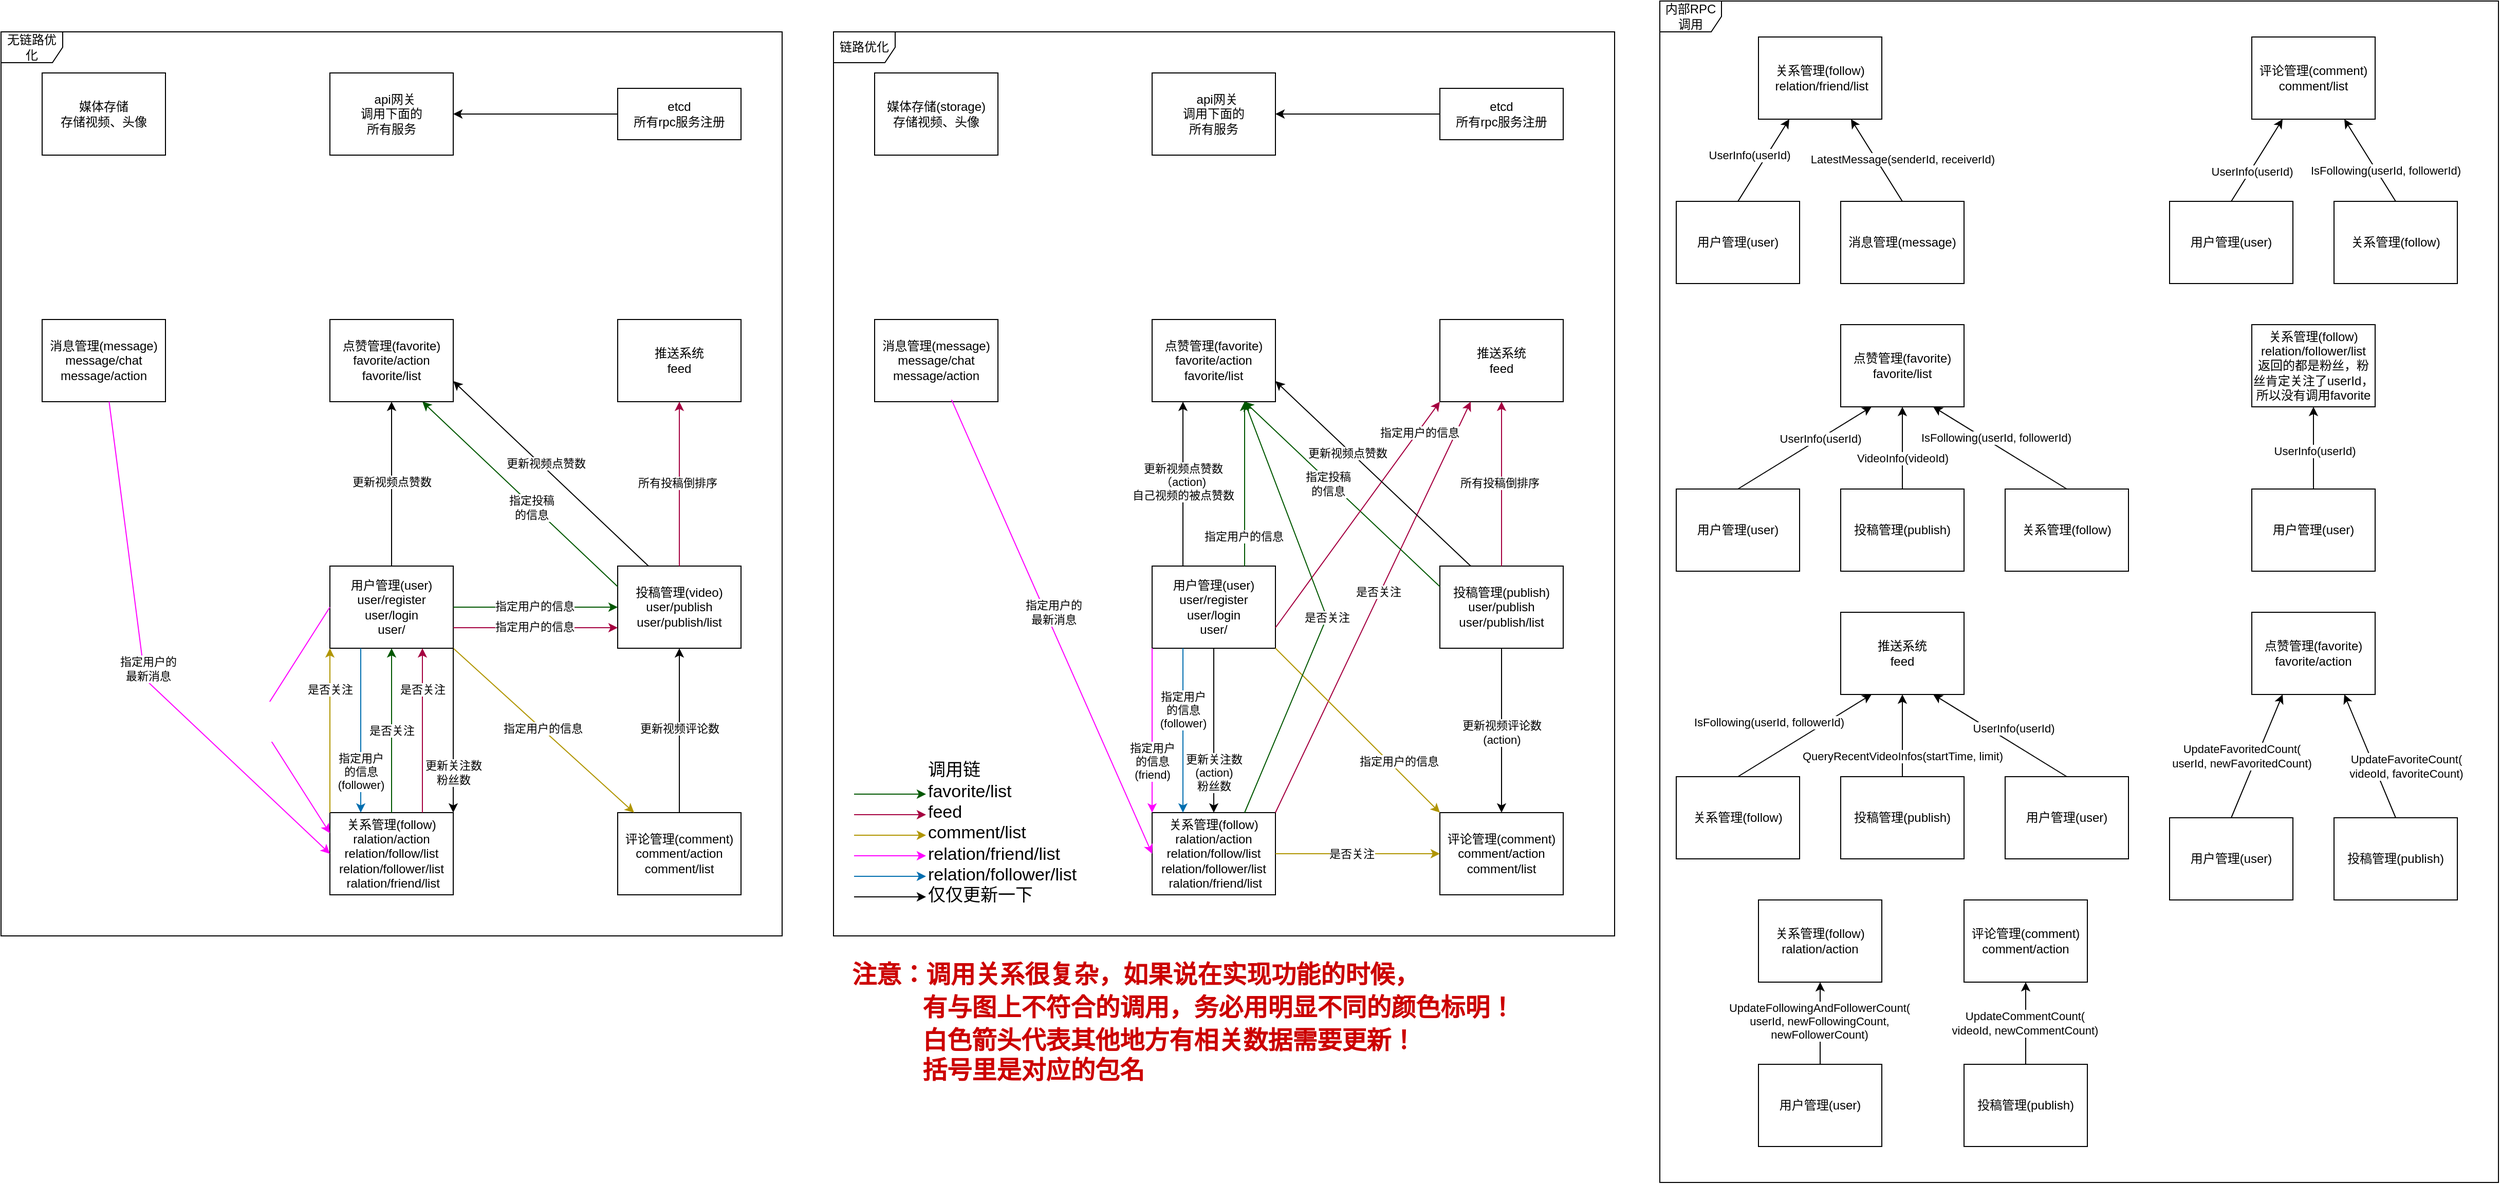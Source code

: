 <mxfile version="21.6.5" type="device">
  <diagram name="第 1 页" id="cySD776rTT2bp2WEHQN7">
    <mxGraphModel dx="1197" dy="714" grid="1" gridSize="10" guides="1" tooltips="1" connect="1" arrows="1" fold="1" page="1" pageScale="1" pageWidth="827" pageHeight="1169" math="0" shadow="0">
      <root>
        <mxCell id="0" />
        <mxCell id="1" parent="0" />
        <mxCell id="6lZyglh5581o8jpJFa6S-62" value="内部RPC调用" style="shape=umlFrame;whiteSpace=wrap;html=1;pointerEvents=0;" parent="1" vertex="1">
          <mxGeometry x="1654" y="10" width="816" height="1150" as="geometry" />
        </mxCell>
        <mxCell id="TMQI8D3UQP6ABRCdTV93-87" value="链路优化" style="shape=umlFrame;whiteSpace=wrap;html=1;pointerEvents=0;" parent="1" vertex="1">
          <mxGeometry x="850" y="40" width="760" height="880" as="geometry" />
        </mxCell>
        <mxCell id="TMQI8D3UQP6ABRCdTV93-63" value="无链路优化" style="shape=umlFrame;whiteSpace=wrap;html=1;pointerEvents=0;" parent="1" vertex="1">
          <mxGeometry x="40" y="40" width="760" height="880" as="geometry" />
        </mxCell>
        <mxCell id="DW2SPl6QKP-PRLVw_v9M-6" value="etcd&lt;br&gt;所有rpc服务注册" style="html=1;whiteSpace=wrap;" parent="1" vertex="1">
          <mxGeometry x="640" y="95" width="120" height="50" as="geometry" />
        </mxCell>
        <mxCell id="DW2SPl6QKP-PRLVw_v9M-37" value="" style="endArrow=classic;html=1;rounded=0;" parent="1" source="DW2SPl6QKP-PRLVw_v9M-6" target="TMQI8D3UQP6ABRCdTV93-13" edge="1">
          <mxGeometry width="50" height="50" relative="1" as="geometry">
            <mxPoint x="521" y="530" as="sourcePoint" />
            <mxPoint x="461" y="269.474" as="targetPoint" />
          </mxGeometry>
        </mxCell>
        <mxCell id="TMQI8D3UQP6ABRCdTV93-1" value="消息管理(message)&lt;br&gt;message/chat&lt;br&gt;message/action" style="html=1;whiteSpace=wrap;" parent="1" vertex="1">
          <mxGeometry x="80" y="320" width="120" height="80" as="geometry" />
        </mxCell>
        <mxCell id="TMQI8D3UQP6ABRCdTV93-3" value="评论管理(comment)&lt;br&gt;comment/action&lt;br&gt;comment/list" style="html=1;whiteSpace=wrap;" parent="1" vertex="1">
          <mxGeometry x="640" y="800" width="120" height="80" as="geometry" />
        </mxCell>
        <mxCell id="TMQI8D3UQP6ABRCdTV93-4" value="关系管理(follow)&lt;br&gt;ralation/action&lt;br&gt;relation/follow/list&lt;br&gt;relation/follower/list&lt;br&gt;&amp;nbsp;ralation/friend/list" style="html=1;whiteSpace=wrap;" parent="1" vertex="1">
          <mxGeometry x="360" y="800" width="120" height="80" as="geometry" />
        </mxCell>
        <mxCell id="TMQI8D3UQP6ABRCdTV93-8" value="点赞管理(favorite)&lt;br&gt;favorite/action&lt;br&gt;favorite/list" style="html=1;whiteSpace=wrap;" parent="1" vertex="1">
          <mxGeometry x="360" y="320" width="120" height="80" as="geometry" />
        </mxCell>
        <mxCell id="TMQI8D3UQP6ABRCdTV93-10" value="用户管理(user)&lt;br&gt;user/register&lt;br&gt;user/login&lt;br&gt;user/" style="html=1;whiteSpace=wrap;" parent="1" vertex="1">
          <mxGeometry x="360" y="560" width="120" height="80" as="geometry" />
        </mxCell>
        <mxCell id="TMQI8D3UQP6ABRCdTV93-11" value="投稿管理(video)&lt;br&gt;user/publish&lt;br&gt;user/publish/list" style="html=1;whiteSpace=wrap;" parent="1" vertex="1">
          <mxGeometry x="640" y="560" width="120" height="80" as="geometry" />
        </mxCell>
        <mxCell id="TMQI8D3UQP6ABRCdTV93-12" value="推送系统&lt;br&gt;feed" style="html=1;whiteSpace=wrap;" parent="1" vertex="1">
          <mxGeometry x="640" y="320" width="120" height="80" as="geometry" />
        </mxCell>
        <mxCell id="TMQI8D3UQP6ABRCdTV93-13" value="&amp;nbsp; api网关&lt;br&gt;调用下面的&lt;br&gt;所有服务" style="html=1;whiteSpace=wrap;" parent="1" vertex="1">
          <mxGeometry x="360" y="80" width="120" height="80" as="geometry" />
        </mxCell>
        <mxCell id="TMQI8D3UQP6ABRCdTV93-14" value="媒体存储&lt;br&gt;存储视频、头像" style="html=1;whiteSpace=wrap;" parent="1" vertex="1">
          <mxGeometry x="80" y="80" width="120" height="80" as="geometry" />
        </mxCell>
        <mxCell id="TMQI8D3UQP6ABRCdTV93-22" value="" style="endArrow=classic;html=1;rounded=0;entryX=0.25;entryY=0;entryDx=0;entryDy=0;exitX=0.25;exitY=1;exitDx=0;exitDy=0;fillColor=#1ba1e2;strokeColor=#006EAF;" parent="1" source="TMQI8D3UQP6ABRCdTV93-10" target="TMQI8D3UQP6ABRCdTV93-4" edge="1">
          <mxGeometry width="50" height="50" relative="1" as="geometry">
            <mxPoint x="280" y="750" as="sourcePoint" />
            <mxPoint x="170" y="750" as="targetPoint" />
          </mxGeometry>
        </mxCell>
        <mxCell id="TMQI8D3UQP6ABRCdTV93-40" value="指定用户&lt;br&gt;的信息&lt;br&gt;(follower)" style="edgeLabel;html=1;align=center;verticalAlign=middle;resizable=0;points=[];" parent="TMQI8D3UQP6ABRCdTV93-22" vertex="1" connectable="0">
          <mxGeometry x="-0.212" y="2" relative="1" as="geometry">
            <mxPoint x="-2" y="57" as="offset" />
          </mxGeometry>
        </mxCell>
        <mxCell id="TMQI8D3UQP6ABRCdTV93-24" value="" style="endArrow=classic;html=1;rounded=0;entryX=0.75;entryY=1;entryDx=0;entryDy=0;exitX=0.75;exitY=0;exitDx=0;exitDy=0;fillColor=#d80073;strokeColor=#A50040;" parent="1" source="TMQI8D3UQP6ABRCdTV93-4" target="TMQI8D3UQP6ABRCdTV93-10" edge="1">
          <mxGeometry width="50" height="50" relative="1" as="geometry">
            <mxPoint x="570" y="470" as="sourcePoint" />
            <mxPoint x="460" y="470" as="targetPoint" />
          </mxGeometry>
        </mxCell>
        <mxCell id="TMQI8D3UQP6ABRCdTV93-35" value="是否关注" style="edgeLabel;html=1;align=center;verticalAlign=middle;resizable=0;points=[];" parent="TMQI8D3UQP6ABRCdTV93-24" vertex="1" connectable="0">
          <mxGeometry x="-0.051" y="-2" relative="1" as="geometry">
            <mxPoint x="-2" y="-44" as="offset" />
          </mxGeometry>
        </mxCell>
        <mxCell id="TMQI8D3UQP6ABRCdTV93-25" value="" style="endArrow=classic;html=1;rounded=0;fillColor=#008a00;strokeColor=#005700;entryX=0.75;entryY=1;entryDx=0;entryDy=0;exitX=0;exitY=0.25;exitDx=0;exitDy=0;" parent="1" source="TMQI8D3UQP6ABRCdTV93-11" target="TMQI8D3UQP6ABRCdTV93-8" edge="1">
          <mxGeometry width="50" height="50" relative="1" as="geometry">
            <mxPoint x="669" y="265" as="sourcePoint" />
            <mxPoint x="559" y="265" as="targetPoint" />
          </mxGeometry>
        </mxCell>
        <mxCell id="TMQI8D3UQP6ABRCdTV93-34" value="指定投稿&lt;br&gt;的信息" style="edgeLabel;html=1;align=center;verticalAlign=middle;resizable=0;points=[];" parent="TMQI8D3UQP6ABRCdTV93-25" vertex="1" connectable="0">
          <mxGeometry x="-0.127" y="2" relative="1" as="geometry">
            <mxPoint as="offset" />
          </mxGeometry>
        </mxCell>
        <mxCell id="TMQI8D3UQP6ABRCdTV93-30" value="" style="endArrow=classic;html=1;rounded=0;fillColor=#d80073;strokeColor=#A50040;entryX=0;entryY=0.75;entryDx=0;entryDy=0;exitX=1;exitY=0.75;exitDx=0;exitDy=0;" parent="1" source="TMQI8D3UQP6ABRCdTV93-10" target="TMQI8D3UQP6ABRCdTV93-11" edge="1">
          <mxGeometry width="50" height="50" relative="1" as="geometry">
            <mxPoint x="719" y="315" as="sourcePoint" />
            <mxPoint x="609" y="315" as="targetPoint" />
          </mxGeometry>
        </mxCell>
        <mxCell id="TMQI8D3UQP6ABRCdTV93-37" value="指定用户的信息" style="edgeLabel;html=1;align=center;verticalAlign=middle;resizable=0;points=[];" parent="TMQI8D3UQP6ABRCdTV93-30" vertex="1" connectable="0">
          <mxGeometry x="-0.017" y="1" relative="1" as="geometry">
            <mxPoint as="offset" />
          </mxGeometry>
        </mxCell>
        <mxCell id="TMQI8D3UQP6ABRCdTV93-31" value="" style="endArrow=classic;html=1;rounded=0;fillColor=#d80073;strokeColor=#A50040;" parent="1" source="TMQI8D3UQP6ABRCdTV93-11" target="TMQI8D3UQP6ABRCdTV93-12" edge="1">
          <mxGeometry width="50" height="50" relative="1" as="geometry">
            <mxPoint x="650" y="580" as="sourcePoint" />
            <mxPoint x="629" y="325" as="targetPoint" />
          </mxGeometry>
        </mxCell>
        <mxCell id="TMQI8D3UQP6ABRCdTV93-33" value="所有投稿倒排序" style="edgeLabel;html=1;align=center;verticalAlign=middle;resizable=0;points=[];" parent="TMQI8D3UQP6ABRCdTV93-31" vertex="1" connectable="0">
          <mxGeometry x="0.015" y="2" relative="1" as="geometry">
            <mxPoint as="offset" />
          </mxGeometry>
        </mxCell>
        <mxCell id="TMQI8D3UQP6ABRCdTV93-64" value="etcd&lt;br&gt;所有rpc服务注册" style="html=1;whiteSpace=wrap;" parent="1" vertex="1">
          <mxGeometry x="1440" y="95" width="120" height="50" as="geometry" />
        </mxCell>
        <mxCell id="TMQI8D3UQP6ABRCdTV93-65" value="" style="endArrow=classic;html=1;rounded=0;" parent="1" source="TMQI8D3UQP6ABRCdTV93-64" target="TMQI8D3UQP6ABRCdTV93-73" edge="1">
          <mxGeometry width="50" height="50" relative="1" as="geometry">
            <mxPoint x="1331" y="530" as="sourcePoint" />
            <mxPoint x="1271" y="269.474" as="targetPoint" />
          </mxGeometry>
        </mxCell>
        <mxCell id="TMQI8D3UQP6ABRCdTV93-66" value="消息管理(message)&lt;br&gt;message/chat&lt;br&gt;message/action" style="html=1;whiteSpace=wrap;" parent="1" vertex="1">
          <mxGeometry x="890" y="320" width="120" height="80" as="geometry" />
        </mxCell>
        <mxCell id="TMQI8D3UQP6ABRCdTV93-73" value="&amp;nbsp; api网关&lt;br&gt;调用下面的&lt;br&gt;所有服务" style="html=1;whiteSpace=wrap;" parent="1" vertex="1">
          <mxGeometry x="1160" y="80" width="120" height="80" as="geometry" />
        </mxCell>
        <mxCell id="TMQI8D3UQP6ABRCdTV93-74" value="媒体存储(storage)&lt;br&gt;存储视频、头像" style="html=1;whiteSpace=wrap;" parent="1" vertex="1">
          <mxGeometry x="890" y="80" width="120" height="80" as="geometry" />
        </mxCell>
        <mxCell id="TMQI8D3UQP6ABRCdTV93-90" value="" style="endArrow=classic;html=1;rounded=0;fillColor=#e3c800;strokeColor=#B09500;exitX=1;exitY=1;exitDx=0;exitDy=0;" parent="1" source="TMQI8D3UQP6ABRCdTV93-10" target="TMQI8D3UQP6ABRCdTV93-3" edge="1">
          <mxGeometry width="50" height="50" relative="1" as="geometry">
            <mxPoint x="490" y="610" as="sourcePoint" />
            <mxPoint x="650" y="610" as="targetPoint" />
          </mxGeometry>
        </mxCell>
        <mxCell id="TMQI8D3UQP6ABRCdTV93-91" value="指定用户的信息" style="edgeLabel;html=1;align=center;verticalAlign=middle;resizable=0;points=[];" parent="TMQI8D3UQP6ABRCdTV93-90" vertex="1" connectable="0">
          <mxGeometry x="-0.017" y="1" relative="1" as="geometry">
            <mxPoint as="offset" />
          </mxGeometry>
        </mxCell>
        <mxCell id="TMQI8D3UQP6ABRCdTV93-92" value="" style="endArrow=classic;html=1;rounded=0;fillColor=#008a00;strokeColor=#005700;exitX=1;exitY=0.5;exitDx=0;exitDy=0;entryX=0;entryY=0.5;entryDx=0;entryDy=0;" parent="1" source="TMQI8D3UQP6ABRCdTV93-10" target="TMQI8D3UQP6ABRCdTV93-11" edge="1">
          <mxGeometry width="50" height="50" relative="1" as="geometry">
            <mxPoint x="490" y="610" as="sourcePoint" />
            <mxPoint x="650" y="610" as="targetPoint" />
          </mxGeometry>
        </mxCell>
        <mxCell id="TMQI8D3UQP6ABRCdTV93-93" value="指定用户的信息" style="edgeLabel;html=1;align=center;verticalAlign=middle;resizable=0;points=[];" parent="TMQI8D3UQP6ABRCdTV93-92" vertex="1" connectable="0">
          <mxGeometry x="-0.017" y="1" relative="1" as="geometry">
            <mxPoint as="offset" />
          </mxGeometry>
        </mxCell>
        <mxCell id="TMQI8D3UQP6ABRCdTV93-94" value="" style="endArrow=classic;html=1;rounded=0;entryX=0.5;entryY=1;entryDx=0;entryDy=0;fillColor=#008a00;strokeColor=#005700;exitX=0.5;exitY=0;exitDx=0;exitDy=0;" parent="1" source="TMQI8D3UQP6ABRCdTV93-4" target="TMQI8D3UQP6ABRCdTV93-10" edge="1">
          <mxGeometry width="50" height="50" relative="1" as="geometry">
            <mxPoint x="470" y="960" as="sourcePoint" />
            <mxPoint x="460" y="650" as="targetPoint" />
          </mxGeometry>
        </mxCell>
        <mxCell id="TMQI8D3UQP6ABRCdTV93-95" value="是否关注" style="edgeLabel;html=1;align=center;verticalAlign=middle;resizable=0;points=[];" parent="TMQI8D3UQP6ABRCdTV93-94" vertex="1" connectable="0">
          <mxGeometry x="-0.051" y="-2" relative="1" as="geometry">
            <mxPoint x="-2" y="-4" as="offset" />
          </mxGeometry>
        </mxCell>
        <mxCell id="TMQI8D3UQP6ABRCdTV93-96" value="" style="endArrow=classic;html=1;rounded=0;entryX=0;entryY=1;entryDx=0;entryDy=0;exitX=0;exitY=0;exitDx=0;exitDy=0;fillColor=#e3c800;strokeColor=#B09500;" parent="1" source="TMQI8D3UQP6ABRCdTV93-4" target="TMQI8D3UQP6ABRCdTV93-10" edge="1">
          <mxGeometry width="50" height="50" relative="1" as="geometry">
            <mxPoint x="479" y="770" as="sourcePoint" />
            <mxPoint x="479" y="610" as="targetPoint" />
          </mxGeometry>
        </mxCell>
        <mxCell id="TMQI8D3UQP6ABRCdTV93-97" value="是否关注" style="edgeLabel;html=1;align=center;verticalAlign=middle;resizable=0;points=[];" parent="TMQI8D3UQP6ABRCdTV93-96" vertex="1" connectable="0">
          <mxGeometry x="-0.051" y="-2" relative="1" as="geometry">
            <mxPoint x="-2" y="-44" as="offset" />
          </mxGeometry>
        </mxCell>
        <mxCell id="TMQI8D3UQP6ABRCdTV93-98" value="评论管理(comment)&lt;br&gt;comment/action&lt;br&gt;comment/list" style="html=1;whiteSpace=wrap;" parent="1" vertex="1">
          <mxGeometry x="1440" y="800" width="120" height="80" as="geometry" />
        </mxCell>
        <mxCell id="TMQI8D3UQP6ABRCdTV93-99" value="关系管理(follow)&lt;br&gt;ralation/action&lt;br&gt;relation/follow/list&lt;br&gt;relation/follower/list&lt;br&gt;&amp;nbsp;ralation/friend/list" style="html=1;whiteSpace=wrap;" parent="1" vertex="1">
          <mxGeometry x="1160" y="800" width="120" height="80" as="geometry" />
        </mxCell>
        <mxCell id="TMQI8D3UQP6ABRCdTV93-100" value="点赞管理(favorite)&lt;br&gt;favorite/action&lt;br&gt;favorite/list" style="html=1;whiteSpace=wrap;" parent="1" vertex="1">
          <mxGeometry x="1160" y="320" width="120" height="80" as="geometry" />
        </mxCell>
        <mxCell id="TMQI8D3UQP6ABRCdTV93-101" value="用户管理(user)&lt;br&gt;user/register&lt;br&gt;user/login&lt;br&gt;user/" style="html=1;whiteSpace=wrap;" parent="1" vertex="1">
          <mxGeometry x="1160" y="560" width="120" height="80" as="geometry" />
        </mxCell>
        <mxCell id="TMQI8D3UQP6ABRCdTV93-102" value="投稿管理(publish)&lt;br&gt;user/publish&lt;br&gt;user/publish/list" style="html=1;whiteSpace=wrap;" parent="1" vertex="1">
          <mxGeometry x="1440" y="560" width="120" height="80" as="geometry" />
        </mxCell>
        <mxCell id="TMQI8D3UQP6ABRCdTV93-103" value="推送系统&lt;br&gt;feed" style="html=1;whiteSpace=wrap;" parent="1" vertex="1">
          <mxGeometry x="1440" y="320" width="120" height="80" as="geometry" />
        </mxCell>
        <mxCell id="TMQI8D3UQP6ABRCdTV93-104" value="" style="endArrow=classic;html=1;rounded=0;entryX=0.25;entryY=0;entryDx=0;entryDy=0;exitX=0.25;exitY=1;exitDx=0;exitDy=0;fillColor=#1ba1e2;strokeColor=#006EAF;" parent="1" source="TMQI8D3UQP6ABRCdTV93-101" target="TMQI8D3UQP6ABRCdTV93-99" edge="1">
          <mxGeometry width="50" height="50" relative="1" as="geometry">
            <mxPoint x="1080" y="750" as="sourcePoint" />
            <mxPoint x="970" y="750" as="targetPoint" />
          </mxGeometry>
        </mxCell>
        <mxCell id="TMQI8D3UQP6ABRCdTV93-105" value="指定用户&lt;br&gt;的信息&lt;br&gt;(follower)" style="edgeLabel;html=1;align=center;verticalAlign=middle;resizable=0;points=[];" parent="TMQI8D3UQP6ABRCdTV93-104" vertex="1" connectable="0">
          <mxGeometry x="-0.212" y="2" relative="1" as="geometry">
            <mxPoint x="-2" y="-3" as="offset" />
          </mxGeometry>
        </mxCell>
        <mxCell id="TMQI8D3UQP6ABRCdTV93-108" value="" style="endArrow=classic;html=1;rounded=0;exitX=1;exitY=0;exitDx=0;exitDy=0;fillColor=#d80073;strokeColor=#A50040;entryX=0.25;entryY=1;entryDx=0;entryDy=0;" parent="1" source="TMQI8D3UQP6ABRCdTV93-99" target="TMQI8D3UQP6ABRCdTV93-103" edge="1">
          <mxGeometry width="50" height="50" relative="1" as="geometry">
            <mxPoint x="1370" y="470" as="sourcePoint" />
            <mxPoint x="1260" y="470" as="targetPoint" />
          </mxGeometry>
        </mxCell>
        <mxCell id="TMQI8D3UQP6ABRCdTV93-109" value="是否关注" style="edgeLabel;html=1;align=center;verticalAlign=middle;resizable=0;points=[];" parent="TMQI8D3UQP6ABRCdTV93-108" vertex="1" connectable="0">
          <mxGeometry x="-0.051" y="-2" relative="1" as="geometry">
            <mxPoint x="8" y="-26" as="offset" />
          </mxGeometry>
        </mxCell>
        <mxCell id="TMQI8D3UQP6ABRCdTV93-110" value="" style="endArrow=classic;html=1;rounded=0;fillColor=#008a00;strokeColor=#005700;exitX=0;exitY=0.25;exitDx=0;exitDy=0;entryX=0.75;entryY=1;entryDx=0;entryDy=0;" parent="1" source="TMQI8D3UQP6ABRCdTV93-102" target="TMQI8D3UQP6ABRCdTV93-100" edge="1">
          <mxGeometry width="50" height="50" relative="1" as="geometry">
            <mxPoint x="1469" y="265" as="sourcePoint" />
            <mxPoint x="1359" y="265" as="targetPoint" />
          </mxGeometry>
        </mxCell>
        <mxCell id="TMQI8D3UQP6ABRCdTV93-111" value="指定投稿&lt;br&gt;的信息" style="edgeLabel;html=1;align=center;verticalAlign=middle;resizable=0;points=[];" parent="TMQI8D3UQP6ABRCdTV93-110" vertex="1" connectable="0">
          <mxGeometry x="-0.127" y="2" relative="1" as="geometry">
            <mxPoint x="-25" y="-23" as="offset" />
          </mxGeometry>
        </mxCell>
        <mxCell id="TMQI8D3UQP6ABRCdTV93-112" value="" style="endArrow=classic;html=1;rounded=0;fillColor=#d80073;strokeColor=#A50040;entryX=0;entryY=1;entryDx=0;entryDy=0;exitX=1;exitY=0.75;exitDx=0;exitDy=0;" parent="1" source="TMQI8D3UQP6ABRCdTV93-101" target="TMQI8D3UQP6ABRCdTV93-103" edge="1">
          <mxGeometry width="50" height="50" relative="1" as="geometry">
            <mxPoint x="1519" y="315" as="sourcePoint" />
            <mxPoint x="1409" y="315" as="targetPoint" />
          </mxGeometry>
        </mxCell>
        <mxCell id="TMQI8D3UQP6ABRCdTV93-113" value="指定用户的信息" style="edgeLabel;html=1;align=center;verticalAlign=middle;resizable=0;points=[];" parent="TMQI8D3UQP6ABRCdTV93-112" vertex="1" connectable="0">
          <mxGeometry x="-0.017" y="1" relative="1" as="geometry">
            <mxPoint x="62" y="-82" as="offset" />
          </mxGeometry>
        </mxCell>
        <mxCell id="TMQI8D3UQP6ABRCdTV93-114" value="" style="endArrow=classic;html=1;rounded=0;fillColor=#d80073;strokeColor=#A50040;" parent="1" source="TMQI8D3UQP6ABRCdTV93-102" target="TMQI8D3UQP6ABRCdTV93-103" edge="1">
          <mxGeometry width="50" height="50" relative="1" as="geometry">
            <mxPoint x="1450" y="580" as="sourcePoint" />
            <mxPoint x="1429" y="325" as="targetPoint" />
          </mxGeometry>
        </mxCell>
        <mxCell id="TMQI8D3UQP6ABRCdTV93-115" value="所有投稿倒排序" style="edgeLabel;html=1;align=center;verticalAlign=middle;resizable=0;points=[];" parent="TMQI8D3UQP6ABRCdTV93-114" vertex="1" connectable="0">
          <mxGeometry x="0.015" y="2" relative="1" as="geometry">
            <mxPoint as="offset" />
          </mxGeometry>
        </mxCell>
        <mxCell id="TMQI8D3UQP6ABRCdTV93-116" value="" style="endArrow=classic;html=1;rounded=0;fillColor=#e3c800;strokeColor=#B09500;entryX=0;entryY=0;entryDx=0;entryDy=0;exitX=1;exitY=1;exitDx=0;exitDy=0;" parent="1" source="TMQI8D3UQP6ABRCdTV93-101" target="TMQI8D3UQP6ABRCdTV93-98" edge="1">
          <mxGeometry width="50" height="50" relative="1" as="geometry">
            <mxPoint x="1290" y="610" as="sourcePoint" />
            <mxPoint x="1450" y="610" as="targetPoint" />
          </mxGeometry>
        </mxCell>
        <mxCell id="TMQI8D3UQP6ABRCdTV93-117" value="指定用户的信息" style="edgeLabel;html=1;align=center;verticalAlign=middle;resizable=0;points=[];" parent="TMQI8D3UQP6ABRCdTV93-116" vertex="1" connectable="0">
          <mxGeometry x="-0.017" y="1" relative="1" as="geometry">
            <mxPoint x="41" y="32" as="offset" />
          </mxGeometry>
        </mxCell>
        <mxCell id="TMQI8D3UQP6ABRCdTV93-118" value="" style="endArrow=classic;html=1;rounded=0;fillColor=#008a00;strokeColor=#005700;exitX=0.75;exitY=0;exitDx=0;exitDy=0;entryX=0.75;entryY=1;entryDx=0;entryDy=0;" parent="1" source="TMQI8D3UQP6ABRCdTV93-101" target="TMQI8D3UQP6ABRCdTV93-100" edge="1">
          <mxGeometry width="50" height="50" relative="1" as="geometry">
            <mxPoint x="1290" y="610" as="sourcePoint" />
            <mxPoint x="1450" y="610" as="targetPoint" />
          </mxGeometry>
        </mxCell>
        <mxCell id="TMQI8D3UQP6ABRCdTV93-119" value="指定用户的信息" style="edgeLabel;html=1;align=center;verticalAlign=middle;resizable=0;points=[];" parent="TMQI8D3UQP6ABRCdTV93-118" vertex="1" connectable="0">
          <mxGeometry x="-0.017" y="1" relative="1" as="geometry">
            <mxPoint y="49" as="offset" />
          </mxGeometry>
        </mxCell>
        <mxCell id="TMQI8D3UQP6ABRCdTV93-120" value="" style="endArrow=classic;html=1;rounded=0;entryX=0.75;entryY=1;entryDx=0;entryDy=0;fillColor=#008a00;strokeColor=#005700;exitX=0.75;exitY=0;exitDx=0;exitDy=0;" parent="1" source="TMQI8D3UQP6ABRCdTV93-99" target="TMQI8D3UQP6ABRCdTV93-100" edge="1">
          <mxGeometry width="50" height="50" relative="1" as="geometry">
            <mxPoint x="1270" y="960" as="sourcePoint" />
            <mxPoint x="1260" y="650" as="targetPoint" />
            <Array as="points">
              <mxPoint x="1330" y="610" />
            </Array>
          </mxGeometry>
        </mxCell>
        <mxCell id="TMQI8D3UQP6ABRCdTV93-121" value="是否关注" style="edgeLabel;html=1;align=center;verticalAlign=middle;resizable=0;points=[];" parent="TMQI8D3UQP6ABRCdTV93-120" vertex="1" connectable="0">
          <mxGeometry x="-0.051" y="-2" relative="1" as="geometry">
            <mxPoint x="-1" y="-3" as="offset" />
          </mxGeometry>
        </mxCell>
        <mxCell id="TMQI8D3UQP6ABRCdTV93-122" value="" style="endArrow=classic;html=1;rounded=0;entryX=0;entryY=0.5;entryDx=0;entryDy=0;exitX=1;exitY=0.5;exitDx=0;exitDy=0;fillColor=#e3c800;strokeColor=#B09500;" parent="1" source="TMQI8D3UQP6ABRCdTV93-99" target="TMQI8D3UQP6ABRCdTV93-98" edge="1">
          <mxGeometry width="50" height="50" relative="1" as="geometry">
            <mxPoint x="1279" y="770" as="sourcePoint" />
            <mxPoint x="1279" y="610" as="targetPoint" />
          </mxGeometry>
        </mxCell>
        <mxCell id="TMQI8D3UQP6ABRCdTV93-123" value="是否关注" style="edgeLabel;html=1;align=center;verticalAlign=middle;resizable=0;points=[];" parent="TMQI8D3UQP6ABRCdTV93-122" vertex="1" connectable="0">
          <mxGeometry x="-0.051" y="-2" relative="1" as="geometry">
            <mxPoint x="-2" y="-2" as="offset" />
          </mxGeometry>
        </mxCell>
        <mxCell id="TMQI8D3UQP6ABRCdTV93-124" value="&lt;h2&gt;&lt;br&gt;&lt;/h2&gt;" style="text;html=1;align=left;verticalAlign=middle;resizable=0;points=[];autosize=1;strokeColor=none;fillColor=none;fontColor=#CC0000;" parent="1" vertex="1">
          <mxGeometry x="850" y="1015" width="20" height="60" as="geometry" />
        </mxCell>
        <mxCell id="TMQI8D3UQP6ABRCdTV93-126" value="" style="endArrow=classic;html=1;rounded=0;exitX=0.25;exitY=0;exitDx=0;exitDy=0;entryX=1;entryY=0.75;entryDx=0;entryDy=0;" parent="1" source="TMQI8D3UQP6ABRCdTV93-11" target="TMQI8D3UQP6ABRCdTV93-8" edge="1">
          <mxGeometry width="50" height="50" relative="1" as="geometry">
            <mxPoint x="950" y="560" as="sourcePoint" />
            <mxPoint x="1000" y="510" as="targetPoint" />
          </mxGeometry>
        </mxCell>
        <mxCell id="TMQI8D3UQP6ABRCdTV93-127" value="更新视频点赞数" style="edgeLabel;html=1;align=center;verticalAlign=middle;resizable=0;points=[];" parent="TMQI8D3UQP6ABRCdTV93-126" vertex="1" connectable="0">
          <mxGeometry x="0.022" relative="1" as="geometry">
            <mxPoint x="-3" y="-8" as="offset" />
          </mxGeometry>
        </mxCell>
        <mxCell id="TMQI8D3UQP6ABRCdTV93-128" value="" style="endArrow=classic;html=1;rounded=0;exitX=0.5;exitY=0;exitDx=0;exitDy=0;entryX=0.5;entryY=1;entryDx=0;entryDy=0;" parent="1" source="TMQI8D3UQP6ABRCdTV93-10" target="TMQI8D3UQP6ABRCdTV93-8" edge="1">
          <mxGeometry width="50" height="50" relative="1" as="geometry">
            <mxPoint x="680" y="570" as="sourcePoint" />
            <mxPoint x="490" y="390" as="targetPoint" />
          </mxGeometry>
        </mxCell>
        <mxCell id="TMQI8D3UQP6ABRCdTV93-129" value="更新视频点赞数" style="edgeLabel;html=1;align=center;verticalAlign=middle;resizable=0;points=[];" parent="TMQI8D3UQP6ABRCdTV93-128" vertex="1" connectable="0">
          <mxGeometry x="0.022" relative="1" as="geometry">
            <mxPoint as="offset" />
          </mxGeometry>
        </mxCell>
        <mxCell id="TMQI8D3UQP6ABRCdTV93-130" value="" style="endArrow=classic;html=1;rounded=0;entryX=0.5;entryY=1;entryDx=0;entryDy=0;" parent="1" source="TMQI8D3UQP6ABRCdTV93-3" target="TMQI8D3UQP6ABRCdTV93-11" edge="1">
          <mxGeometry width="50" height="50" relative="1" as="geometry">
            <mxPoint x="680" y="570" as="sourcePoint" />
            <mxPoint x="490" y="390" as="targetPoint" />
          </mxGeometry>
        </mxCell>
        <mxCell id="TMQI8D3UQP6ABRCdTV93-131" value="更新视频评论数" style="edgeLabel;html=1;align=center;verticalAlign=middle;resizable=0;points=[];" parent="TMQI8D3UQP6ABRCdTV93-130" vertex="1" connectable="0">
          <mxGeometry x="0.022" relative="1" as="geometry">
            <mxPoint as="offset" />
          </mxGeometry>
        </mxCell>
        <mxCell id="TMQI8D3UQP6ABRCdTV93-135" value="" style="endArrow=classic;html=1;rounded=0;entryX=1;entryY=0;entryDx=0;entryDy=0;exitX=1;exitY=1;exitDx=0;exitDy=0;" parent="1" source="TMQI8D3UQP6ABRCdTV93-10" target="TMQI8D3UQP6ABRCdTV93-4" edge="1">
          <mxGeometry width="50" height="50" relative="1" as="geometry">
            <mxPoint x="480" y="800" as="sourcePoint" />
            <mxPoint x="480" y="640" as="targetPoint" />
          </mxGeometry>
        </mxCell>
        <mxCell id="TMQI8D3UQP6ABRCdTV93-136" value="更新关注数&lt;br&gt;粉丝数" style="edgeLabel;html=1;align=center;verticalAlign=middle;resizable=0;points=[];" parent="TMQI8D3UQP6ABRCdTV93-135" vertex="1" connectable="0">
          <mxGeometry x="0.022" relative="1" as="geometry">
            <mxPoint y="39" as="offset" />
          </mxGeometry>
        </mxCell>
        <mxCell id="TMQI8D3UQP6ABRCdTV93-137" value="" style="endArrow=classic;html=1;rounded=0;exitX=0.25;exitY=0;exitDx=0;exitDy=0;entryX=0.25;entryY=1;entryDx=0;entryDy=0;" parent="1" source="TMQI8D3UQP6ABRCdTV93-101" target="TMQI8D3UQP6ABRCdTV93-100" edge="1">
          <mxGeometry width="50" height="50" relative="1" as="geometry">
            <mxPoint x="430" y="570" as="sourcePoint" />
            <mxPoint x="430" y="410" as="targetPoint" />
          </mxGeometry>
        </mxCell>
        <mxCell id="TMQI8D3UQP6ABRCdTV93-138" value="更新视频点赞数&lt;br&gt;（action)&lt;br&gt;自己视频的被点赞数" style="edgeLabel;html=1;align=center;verticalAlign=middle;resizable=0;points=[];" parent="TMQI8D3UQP6ABRCdTV93-137" vertex="1" connectable="0">
          <mxGeometry x="0.022" relative="1" as="geometry">
            <mxPoint as="offset" />
          </mxGeometry>
        </mxCell>
        <mxCell id="TMQI8D3UQP6ABRCdTV93-139" value="" style="endArrow=classic;html=1;rounded=0;exitX=0.25;exitY=0;exitDx=0;exitDy=0;entryX=1;entryY=0.75;entryDx=0;entryDy=0;" parent="1" source="TMQI8D3UQP6ABRCdTV93-102" target="TMQI8D3UQP6ABRCdTV93-100" edge="1">
          <mxGeometry width="50" height="50" relative="1" as="geometry">
            <mxPoint x="680" y="570" as="sourcePoint" />
            <mxPoint x="490" y="390" as="targetPoint" />
          </mxGeometry>
        </mxCell>
        <mxCell id="TMQI8D3UQP6ABRCdTV93-140" value="更新视频点赞数" style="edgeLabel;html=1;align=center;verticalAlign=middle;resizable=0;points=[];" parent="TMQI8D3UQP6ABRCdTV93-139" vertex="1" connectable="0">
          <mxGeometry x="0.022" relative="1" as="geometry">
            <mxPoint x="-23" y="-18" as="offset" />
          </mxGeometry>
        </mxCell>
        <mxCell id="TMQI8D3UQP6ABRCdTV93-141" value="" style="endArrow=classic;html=1;rounded=0;exitX=0.5;exitY=1;exitDx=0;exitDy=0;entryX=0.5;entryY=0;entryDx=0;entryDy=0;" parent="1" source="TMQI8D3UQP6ABRCdTV93-102" target="TMQI8D3UQP6ABRCdTV93-98" edge="1">
          <mxGeometry width="50" height="50" relative="1" as="geometry">
            <mxPoint x="710" y="810" as="sourcePoint" />
            <mxPoint x="1550" y="1000" as="targetPoint" />
          </mxGeometry>
        </mxCell>
        <mxCell id="TMQI8D3UQP6ABRCdTV93-142" value="更新视频评论数&lt;br&gt;(action)" style="edgeLabel;html=1;align=center;verticalAlign=middle;resizable=0;points=[];" parent="TMQI8D3UQP6ABRCdTV93-141" vertex="1" connectable="0">
          <mxGeometry x="0.022" relative="1" as="geometry">
            <mxPoint as="offset" />
          </mxGeometry>
        </mxCell>
        <mxCell id="TMQI8D3UQP6ABRCdTV93-143" value="" style="endArrow=classic;html=1;rounded=0;entryX=0.5;entryY=0;entryDx=0;entryDy=0;exitX=0.5;exitY=1;exitDx=0;exitDy=0;" parent="1" source="TMQI8D3UQP6ABRCdTV93-101" target="TMQI8D3UQP6ABRCdTV93-99" edge="1">
          <mxGeometry width="50" height="50" relative="1" as="geometry">
            <mxPoint x="490" y="650" as="sourcePoint" />
            <mxPoint x="490" y="810" as="targetPoint" />
          </mxGeometry>
        </mxCell>
        <mxCell id="TMQI8D3UQP6ABRCdTV93-144" value="更新关注数&lt;br style=&quot;border-color: var(--border-color);&quot;&gt;(action)&lt;br style=&quot;border-color: var(--border-color);&quot;&gt;粉丝数" style="edgeLabel;html=1;align=center;verticalAlign=middle;resizable=0;points=[];" parent="TMQI8D3UQP6ABRCdTV93-143" vertex="1" connectable="0">
          <mxGeometry x="0.022" relative="1" as="geometry">
            <mxPoint y="39" as="offset" />
          </mxGeometry>
        </mxCell>
        <mxCell id="TMQI8D3UQP6ABRCdTV93-150" value="&lt;h2 style=&quot;font-size: 24px;&quot;&gt;&lt;table style=&quot;font-family: &amp;quot;Noto Sans CJK SC&amp;quot;;&quot; border=&quot;0&quot; cellspacing=&quot;0&quot;&gt;&lt;colgroup width=&quot;154&quot;&gt;&lt;/colgroup&gt;&lt;tbody&gt;&lt;tr&gt;&lt;td height=&quot;26&quot;&gt;&lt;font style=&quot;font-size: 24px;&quot; face=&quot;Segoe UI&quot;&gt;注意：调用关系很复杂，如果说在实现功能的时候，&lt;/font&gt;&lt;/td&gt;&lt;/tr&gt;&lt;tr&gt;&lt;td height=&quot;23&quot;&gt;&lt;font style=&quot;font-size: 24px;&quot; face=&quot;Segoe UI&quot;&gt;&amp;nbsp; &amp;nbsp; &amp;nbsp; &amp;nbsp; &amp;nbsp; &amp;nbsp;有与图上不符合的调用，务必用明显不同的颜色标明！&lt;/font&gt;&lt;/td&gt;&lt;/tr&gt;&lt;tr&gt;&lt;td height=&quot;23&quot;&gt;&lt;font style=&quot;font-size: 24px;&quot; face=&quot;Segoe UI&quot;&gt;&amp;nbsp; &amp;nbsp; &amp;nbsp; &amp;nbsp; &amp;nbsp; &amp;nbsp;白色箭头代表其他地方有相关数据需要更新！&lt;br&gt;&amp;nbsp; &amp;nbsp; &amp;nbsp; &amp;nbsp; &amp;nbsp; &amp;nbsp;括号里是对应的包名&lt;/font&gt;&lt;/td&gt;&lt;/tr&gt;&lt;/tbody&gt;&lt;/table&gt;&lt;/h2&gt;" style="text;html=1;align=left;verticalAlign=middle;resizable=0;points=[];autosize=1;strokeColor=none;fillColor=none;fontColor=#CC0000;" parent="1" vertex="1">
          <mxGeometry x="865" y="913" width="670" height="180" as="geometry" />
        </mxCell>
        <mxCell id="1WrKMX5dwPFl-YcYnCQR-1" value="" style="endArrow=classic;html=1;rounded=0;exitX=0.624;exitY=0.977;exitDx=0;exitDy=0;exitPerimeter=0;entryX=0;entryY=0.5;entryDx=0;entryDy=0;strokeColor=#FF00FF;" parent="1" source="TMQI8D3UQP6ABRCdTV93-66" target="TMQI8D3UQP6ABRCdTV93-99" edge="1">
          <mxGeometry width="50" height="50" relative="1" as="geometry">
            <mxPoint x="1210" y="630" as="sourcePoint" />
            <mxPoint x="1260" y="580" as="targetPoint" />
          </mxGeometry>
        </mxCell>
        <mxCell id="1WrKMX5dwPFl-YcYnCQR-2" value="指定用户的&lt;br&gt;最新消息" style="edgeLabel;html=1;align=center;verticalAlign=middle;resizable=0;points=[];" parent="1WrKMX5dwPFl-YcYnCQR-1" vertex="1" connectable="0">
          <mxGeometry x="-0.047" y="6" relative="1" as="geometry">
            <mxPoint y="-1" as="offset" />
          </mxGeometry>
        </mxCell>
        <mxCell id="1WrKMX5dwPFl-YcYnCQR-3" value="" style="endArrow=classic;html=1;rounded=0;exitX=0;exitY=1;exitDx=0;exitDy=0;strokeColor=#FF00FF;entryX=0;entryY=0;entryDx=0;entryDy=0;" parent="1" source="TMQI8D3UQP6ABRCdTV93-101" target="TMQI8D3UQP6ABRCdTV93-99" edge="1">
          <mxGeometry width="50" height="50" relative="1" as="geometry">
            <mxPoint x="975" y="408" as="sourcePoint" />
            <mxPoint x="1160" y="820" as="targetPoint" />
          </mxGeometry>
        </mxCell>
        <mxCell id="1WrKMX5dwPFl-YcYnCQR-4" value="&lt;span style=&quot;font-family: Helvetica; font-size: 11px; font-style: normal; font-variant-ligatures: normal; font-variant-caps: normal; font-weight: 400; letter-spacing: normal; orphans: 2; text-align: center; text-indent: 0px; text-transform: none; widows: 2; word-spacing: 0px; -webkit-text-stroke-width: 0px; text-decoration-thickness: initial; text-decoration-style: initial; text-decoration-color: initial; float: none; display: inline !important;&quot;&gt;指定用户&lt;/span&gt;&lt;br style=&quot;border-color: var(--border-color); font-family: Helvetica; font-size: 11px; font-style: normal; font-variant-ligatures: normal; font-variant-caps: normal; font-weight: 400; letter-spacing: normal; orphans: 2; text-align: center; text-indent: 0px; text-transform: none; widows: 2; word-spacing: 0px; -webkit-text-stroke-width: 0px; text-decoration-thickness: initial; text-decoration-style: initial; text-decoration-color: initial;&quot;&gt;&lt;span style=&quot;font-family: Helvetica; font-size: 11px; font-style: normal; font-variant-ligatures: normal; font-variant-caps: normal; font-weight: 400; letter-spacing: normal; orphans: 2; text-align: center; text-indent: 0px; text-transform: none; widows: 2; word-spacing: 0px; -webkit-text-stroke-width: 0px; text-decoration-thickness: initial; text-decoration-style: initial; text-decoration-color: initial; float: none; display: inline !important;&quot;&gt;的信息&lt;/span&gt;&lt;br style=&quot;border-color: var(--border-color); font-family: Helvetica; font-size: 11px; font-style: normal; font-variant-ligatures: normal; font-variant-caps: normal; font-weight: 400; letter-spacing: normal; orphans: 2; text-align: center; text-indent: 0px; text-transform: none; widows: 2; word-spacing: 0px; -webkit-text-stroke-width: 0px; text-decoration-thickness: initial; text-decoration-style: initial; text-decoration-color: initial;&quot;&gt;&lt;span style=&quot;font-family: Helvetica; font-size: 11px; font-style: normal; font-variant-ligatures: normal; font-variant-caps: normal; font-weight: 400; letter-spacing: normal; orphans: 2; text-align: center; text-indent: 0px; text-transform: none; widows: 2; word-spacing: 0px; -webkit-text-stroke-width: 0px; text-decoration-thickness: initial; text-decoration-style: initial; text-decoration-color: initial; float: none; display: inline !important;&quot;&gt;(friend)&lt;/span&gt;" style="edgeLabel;html=1;align=center;verticalAlign=middle;resizable=0;points=[];labelBackgroundColor=default;fontColor=default;" parent="1WrKMX5dwPFl-YcYnCQR-3" vertex="1" connectable="0">
          <mxGeometry x="-0.047" y="6" relative="1" as="geometry">
            <mxPoint x="-6" y="34" as="offset" />
          </mxGeometry>
        </mxCell>
        <mxCell id="1WrKMX5dwPFl-YcYnCQR-5" value="" style="endArrow=classic;html=1;rounded=0;entryX=0;entryY=0.5;entryDx=0;entryDy=0;strokeColor=#FF00FF;" parent="1" source="TMQI8D3UQP6ABRCdTV93-1" target="TMQI8D3UQP6ABRCdTV93-4" edge="1">
          <mxGeometry width="50" height="50" relative="1" as="geometry">
            <mxPoint x="165" y="400" as="sourcePoint" />
            <mxPoint x="360" y="842" as="targetPoint" />
            <Array as="points">
              <mxPoint x="180" y="670" />
            </Array>
          </mxGeometry>
        </mxCell>
        <mxCell id="1WrKMX5dwPFl-YcYnCQR-6" value="指定用户的&lt;br&gt;最新消息" style="edgeLabel;html=1;align=center;verticalAlign=middle;resizable=0;points=[];" parent="1WrKMX5dwPFl-YcYnCQR-5" vertex="1" connectable="0">
          <mxGeometry x="-0.047" y="6" relative="1" as="geometry">
            <mxPoint y="15" as="offset" />
          </mxGeometry>
        </mxCell>
        <mxCell id="1WrKMX5dwPFl-YcYnCQR-7" value="" style="endArrow=classic;html=1;rounded=0;exitX=0;exitY=0.5;exitDx=0;exitDy=0;strokeColor=#FF00FF;entryX=0;entryY=0.25;entryDx=0;entryDy=0;" parent="1" source="TMQI8D3UQP6ABRCdTV93-10" target="TMQI8D3UQP6ABRCdTV93-4" edge="1">
          <mxGeometry width="50" height="50" relative="1" as="geometry">
            <mxPoint x="350" y="600" as="sourcePoint" />
            <mxPoint x="280" y="640" as="targetPoint" />
            <Array as="points">
              <mxPoint x="290" y="710" />
            </Array>
          </mxGeometry>
        </mxCell>
        <mxCell id="1WrKMX5dwPFl-YcYnCQR-8" value="&lt;span style=&quot;font-family: Helvetica; font-size: 11px; font-style: normal; font-variant-ligatures: normal; font-variant-caps: normal; font-weight: 400; letter-spacing: normal; orphans: 2; text-align: center; text-indent: 0px; text-transform: none; widows: 2; word-spacing: 0px; -webkit-text-stroke-width: 0px; text-decoration-thickness: initial; text-decoration-style: initial; text-decoration-color: initial; float: none; display: inline !important;&quot;&gt;指定用户&lt;/span&gt;&lt;br style=&quot;border-color: var(--border-color); font-family: Helvetica; font-size: 11px; font-style: normal; font-variant-ligatures: normal; font-variant-caps: normal; font-weight: 400; letter-spacing: normal; orphans: 2; text-align: center; text-indent: 0px; text-transform: none; widows: 2; word-spacing: 0px; -webkit-text-stroke-width: 0px; text-decoration-thickness: initial; text-decoration-style: initial; text-decoration-color: initial;&quot;&gt;&lt;span style=&quot;font-family: Helvetica; font-size: 11px; font-style: normal; font-variant-ligatures: normal; font-variant-caps: normal; font-weight: 400; letter-spacing: normal; orphans: 2; text-align: center; text-indent: 0px; text-transform: none; widows: 2; word-spacing: 0px; -webkit-text-stroke-width: 0px; text-decoration-thickness: initial; text-decoration-style: initial; text-decoration-color: initial; float: none; display: inline !important;&quot;&gt;的信息&lt;/span&gt;&lt;br style=&quot;border-color: var(--border-color); font-family: Helvetica; font-size: 11px; font-style: normal; font-variant-ligatures: normal; font-variant-caps: normal; font-weight: 400; letter-spacing: normal; orphans: 2; text-align: center; text-indent: 0px; text-transform: none; widows: 2; word-spacing: 0px; -webkit-text-stroke-width: 0px; text-decoration-thickness: initial; text-decoration-style: initial; text-decoration-color: initial;&quot;&gt;&lt;span style=&quot;font-family: Helvetica; font-size: 11px; font-style: normal; font-variant-ligatures: normal; font-variant-caps: normal; font-weight: 400; letter-spacing: normal; orphans: 2; text-align: center; text-indent: 0px; text-transform: none; widows: 2; word-spacing: 0px; -webkit-text-stroke-width: 0px; text-decoration-thickness: initial; text-decoration-style: initial; text-decoration-color: initial; float: none; display: inline !important;&quot;&gt;(friend)&lt;/span&gt;" style="edgeLabel;html=1;align=center;verticalAlign=middle;resizable=0;points=[];labelBackgroundColor=default;fontColor=#FFFFFF;" parent="1WrKMX5dwPFl-YcYnCQR-7" vertex="1" connectable="0">
          <mxGeometry x="-0.047" y="6" relative="1" as="geometry">
            <mxPoint x="-8" y="2" as="offset" />
          </mxGeometry>
        </mxCell>
        <mxCell id="1WrKMX5dwPFl-YcYnCQR-15" value="" style="endArrow=classic;html=1;rounded=0;strokeColor=#FF00FF;" parent="1" edge="1">
          <mxGeometry width="50" height="50" relative="1" as="geometry">
            <mxPoint x="870" y="842" as="sourcePoint" />
            <mxPoint x="940" y="842" as="targetPoint" />
          </mxGeometry>
        </mxCell>
        <mxCell id="1WrKMX5dwPFl-YcYnCQR-17" value="" style="endArrow=classic;html=1;rounded=0;fillColor=#e3c800;strokeColor=#B09500;" parent="1" edge="1">
          <mxGeometry width="50" height="50" relative="1" as="geometry">
            <mxPoint x="870" y="822" as="sourcePoint" />
            <mxPoint x="940" y="822" as="targetPoint" />
          </mxGeometry>
        </mxCell>
        <mxCell id="1WrKMX5dwPFl-YcYnCQR-19" value="" style="endArrow=classic;html=1;rounded=0;fillColor=#1ba1e2;strokeColor=#006EAF;" parent="1" edge="1">
          <mxGeometry width="50" height="50" relative="1" as="geometry">
            <mxPoint x="870" y="862" as="sourcePoint" />
            <mxPoint x="940" y="862" as="targetPoint" />
          </mxGeometry>
        </mxCell>
        <mxCell id="1WrKMX5dwPFl-YcYnCQR-21" value="" style="endArrow=classic;html=1;rounded=0;fillColor=#d80073;strokeColor=#A50040;" parent="1" edge="1">
          <mxGeometry width="50" height="50" relative="1" as="geometry">
            <mxPoint x="870" y="802" as="sourcePoint" />
            <mxPoint x="940" y="802" as="targetPoint" />
          </mxGeometry>
        </mxCell>
        <mxCell id="1WrKMX5dwPFl-YcYnCQR-23" value="" style="endArrow=classic;html=1;rounded=0;fillColor=#008a00;strokeColor=#005700;" parent="1" edge="1">
          <mxGeometry width="50" height="50" relative="1" as="geometry">
            <mxPoint x="870" y="782" as="sourcePoint" />
            <mxPoint x="940" y="782" as="targetPoint" />
          </mxGeometry>
        </mxCell>
        <mxCell id="1WrKMX5dwPFl-YcYnCQR-25" value="调用链&lt;br style=&quot;font-size: 17px;&quot;&gt;favorite/list&lt;br style=&quot;font-size: 17px;&quot;&gt;feed&lt;br style=&quot;font-size: 17px;&quot;&gt;comment/list&lt;br style=&quot;font-size: 17px;&quot;&gt;relation/friend/list&lt;br style=&quot;font-size: 17px;&quot;&gt;relation/follower/list&lt;br style=&quot;font-size: 17px;&quot;&gt;仅仅更新一下" style="text;html=1;align=left;verticalAlign=middle;resizable=0;points=[];autosize=1;strokeColor=none;fillColor=none;fontSize=17;" parent="1" vertex="1">
          <mxGeometry x="940" y="740" width="170" height="160" as="geometry" />
        </mxCell>
        <mxCell id="1WrKMX5dwPFl-YcYnCQR-26" value="" style="endArrow=classic;html=1;rounded=0;" parent="1" edge="1">
          <mxGeometry width="50" height="50" relative="1" as="geometry">
            <mxPoint x="870" y="882" as="sourcePoint" />
            <mxPoint x="940" y="882" as="targetPoint" />
          </mxGeometry>
        </mxCell>
        <mxCell id="6lZyglh5581o8jpJFa6S-1" value="用户管理(user)" style="html=1;whiteSpace=wrap;" parent="1" vertex="1">
          <mxGeometry x="1670" y="205" width="120" height="80" as="geometry" />
        </mxCell>
        <mxCell id="6lZyglh5581o8jpJFa6S-2" value="关系管理(follow)&lt;br&gt;&amp;nbsp;relation/friend/list" style="html=1;whiteSpace=wrap;" parent="1" vertex="1">
          <mxGeometry x="1750" y="45" width="120" height="80" as="geometry" />
        </mxCell>
        <mxCell id="6lZyglh5581o8jpJFa6S-3" value="消息管理(message)" style="html=1;whiteSpace=wrap;" parent="1" vertex="1">
          <mxGeometry x="1830" y="205" width="120" height="80" as="geometry" />
        </mxCell>
        <mxCell id="6lZyglh5581o8jpJFa6S-4" value="" style="endArrow=classic;html=1;rounded=0;entryX=0.25;entryY=1;entryDx=0;entryDy=0;exitX=0.5;exitY=0;exitDx=0;exitDy=0;" parent="1" source="6lZyglh5581o8jpJFa6S-1" target="6lZyglh5581o8jpJFa6S-2" edge="1">
          <mxGeometry width="50" height="50" relative="1" as="geometry">
            <mxPoint x="1590" y="295" as="sourcePoint" />
            <mxPoint x="1640" y="245" as="targetPoint" />
          </mxGeometry>
        </mxCell>
        <mxCell id="6lZyglh5581o8jpJFa6S-6" value="UserInfo(userId)" style="edgeLabel;html=1;align=center;verticalAlign=middle;resizable=0;points=[];" parent="6lZyglh5581o8jpJFa6S-4" vertex="1" connectable="0">
          <mxGeometry x="0.138" relative="1" as="geometry">
            <mxPoint x="-18" as="offset" />
          </mxGeometry>
        </mxCell>
        <mxCell id="6lZyglh5581o8jpJFa6S-5" value="" style="endArrow=classic;html=1;rounded=0;entryX=0.75;entryY=1;entryDx=0;entryDy=0;exitX=0.5;exitY=0;exitDx=0;exitDy=0;" parent="1" source="6lZyglh5581o8jpJFa6S-3" target="6lZyglh5581o8jpJFa6S-2" edge="1">
          <mxGeometry width="50" height="50" relative="1" as="geometry">
            <mxPoint x="1760" y="105" as="sourcePoint" />
            <mxPoint x="1810" y="35" as="targetPoint" />
          </mxGeometry>
        </mxCell>
        <mxCell id="6lZyglh5581o8jpJFa6S-7" value="LatestMessage(senderId, receiverId)" style="edgeLabel;html=1;align=center;verticalAlign=middle;resizable=0;points=[];" parent="6lZyglh5581o8jpJFa6S-5" vertex="1" connectable="0">
          <mxGeometry x="0.029" y="3" relative="1" as="geometry">
            <mxPoint x="28" y="-2" as="offset" />
          </mxGeometry>
        </mxCell>
        <mxCell id="6lZyglh5581o8jpJFa6S-8" value="点赞管理(favorite)&lt;br&gt;favorite/list" style="html=1;whiteSpace=wrap;" parent="1" vertex="1">
          <mxGeometry x="1830" y="325" width="120" height="80" as="geometry" />
        </mxCell>
        <mxCell id="6lZyglh5581o8jpJFa6S-9" value="用户管理(user)" style="html=1;whiteSpace=wrap;" parent="1" vertex="1">
          <mxGeometry x="1670" y="485" width="120" height="80" as="geometry" />
        </mxCell>
        <mxCell id="6lZyglh5581o8jpJFa6S-10" value="投稿管理(publish)" style="html=1;whiteSpace=wrap;" parent="1" vertex="1">
          <mxGeometry x="1830" y="485" width="120" height="80" as="geometry" />
        </mxCell>
        <mxCell id="6lZyglh5581o8jpJFa6S-11" value="关系管理(follow)" style="html=1;whiteSpace=wrap;" parent="1" vertex="1">
          <mxGeometry x="1990" y="485" width="120" height="80" as="geometry" />
        </mxCell>
        <mxCell id="6lZyglh5581o8jpJFa6S-12" value="" style="endArrow=classic;html=1;rounded=0;exitX=0.5;exitY=0;exitDx=0;exitDy=0;entryX=0.25;entryY=1;entryDx=0;entryDy=0;" parent="1" source="6lZyglh5581o8jpJFa6S-9" target="6lZyglh5581o8jpJFa6S-8" edge="1">
          <mxGeometry width="50" height="50" relative="1" as="geometry">
            <mxPoint x="1590" y="435" as="sourcePoint" />
            <mxPoint x="1640" y="385" as="targetPoint" />
          </mxGeometry>
        </mxCell>
        <mxCell id="6lZyglh5581o8jpJFa6S-33" value="UserInfo(userId)" style="edgeLabel;html=1;align=center;verticalAlign=middle;resizable=0;points=[];" parent="6lZyglh5581o8jpJFa6S-12" vertex="1" connectable="0">
          <mxGeometry x="0.004" y="-3" relative="1" as="geometry">
            <mxPoint x="13" y="-12" as="offset" />
          </mxGeometry>
        </mxCell>
        <mxCell id="6lZyglh5581o8jpJFa6S-13" value="" style="endArrow=classic;html=1;rounded=0;exitX=0.5;exitY=0;exitDx=0;exitDy=0;entryX=0.5;entryY=1;entryDx=0;entryDy=0;" parent="1" source="6lZyglh5581o8jpJFa6S-10" target="6lZyglh5581o8jpJFa6S-8" edge="1">
          <mxGeometry width="50" height="50" relative="1" as="geometry">
            <mxPoint x="1740" y="575" as="sourcePoint" />
            <mxPoint x="1870" y="455" as="targetPoint" />
          </mxGeometry>
        </mxCell>
        <mxCell id="6lZyglh5581o8jpJFa6S-34" value="VideoInfo(videoId)" style="edgeLabel;html=1;align=center;verticalAlign=middle;resizable=0;points=[];" parent="6lZyglh5581o8jpJFa6S-13" vertex="1" connectable="0">
          <mxGeometry x="-0.148" y="1" relative="1" as="geometry">
            <mxPoint x="1" y="4" as="offset" />
          </mxGeometry>
        </mxCell>
        <mxCell id="6lZyglh5581o8jpJFa6S-14" value="" style="endArrow=classic;html=1;rounded=0;exitX=0.5;exitY=0;exitDx=0;exitDy=0;entryX=0.75;entryY=1;entryDx=0;entryDy=0;" parent="1" source="6lZyglh5581o8jpJFa6S-11" target="6lZyglh5581o8jpJFa6S-8" edge="1">
          <mxGeometry width="50" height="50" relative="1" as="geometry">
            <mxPoint x="1900" y="575" as="sourcePoint" />
            <mxPoint x="1900" y="455" as="targetPoint" />
          </mxGeometry>
        </mxCell>
        <mxCell id="6lZyglh5581o8jpJFa6S-35" value="IsFollowing(userId, followerId)" style="edgeLabel;html=1;align=center;verticalAlign=middle;resizable=0;points=[];" parent="6lZyglh5581o8jpJFa6S-14" vertex="1" connectable="0">
          <mxGeometry x="0.089" y="2" relative="1" as="geometry">
            <mxPoint x="2" y="-8" as="offset" />
          </mxGeometry>
        </mxCell>
        <mxCell id="6lZyglh5581o8jpJFa6S-15" value="推送系统&lt;br&gt;feed" style="html=1;whiteSpace=wrap;" parent="1" vertex="1">
          <mxGeometry x="1830" y="605" width="120" height="80" as="geometry" />
        </mxCell>
        <mxCell id="6lZyglh5581o8jpJFa6S-16" value="投稿管理(publish)" style="html=1;whiteSpace=wrap;" parent="1" vertex="1">
          <mxGeometry x="1830" y="765" width="120" height="80" as="geometry" />
        </mxCell>
        <mxCell id="6lZyglh5581o8jpJFa6S-18" value="关系管理(follow)" style="html=1;whiteSpace=wrap;" parent="1" vertex="1">
          <mxGeometry x="1670" y="765" width="120" height="80" as="geometry" />
        </mxCell>
        <mxCell id="6lZyglh5581o8jpJFa6S-19" value="用户管理(user)" style="html=1;whiteSpace=wrap;" parent="1" vertex="1">
          <mxGeometry x="1990" y="765" width="120" height="80" as="geometry" />
        </mxCell>
        <mxCell id="6lZyglh5581o8jpJFa6S-20" value="" style="endArrow=classic;html=1;rounded=0;entryX=0.5;entryY=1;entryDx=0;entryDy=0;exitX=0.5;exitY=0;exitDx=0;exitDy=0;" parent="1" source="6lZyglh5581o8jpJFa6S-16" target="6lZyglh5581o8jpJFa6S-15" edge="1">
          <mxGeometry width="50" height="50" relative="1" as="geometry">
            <mxPoint x="1890" y="725" as="sourcePoint" />
            <mxPoint x="1880" y="745" as="targetPoint" />
          </mxGeometry>
        </mxCell>
        <mxCell id="6lZyglh5581o8jpJFa6S-37" value="QueryRecentVideoInfos(startTime, limit)" style="edgeLabel;html=1;align=center;verticalAlign=middle;resizable=0;points=[];" parent="6lZyglh5581o8jpJFa6S-20" vertex="1" connectable="0">
          <mxGeometry x="0.062" y="-2" relative="1" as="geometry">
            <mxPoint x="-2" y="22" as="offset" />
          </mxGeometry>
        </mxCell>
        <mxCell id="6lZyglh5581o8jpJFa6S-21" value="" style="endArrow=classic;html=1;rounded=0;exitX=0.5;exitY=0;exitDx=0;exitDy=0;entryX=0.25;entryY=1;entryDx=0;entryDy=0;" parent="1" source="6lZyglh5581o8jpJFa6S-18" target="6lZyglh5581o8jpJFa6S-15" edge="1">
          <mxGeometry width="50" height="50" relative="1" as="geometry">
            <mxPoint x="1740" y="815" as="sourcePoint" />
            <mxPoint x="1800" y="675" as="targetPoint" />
          </mxGeometry>
        </mxCell>
        <mxCell id="6lZyglh5581o8jpJFa6S-40" value="IsFollowing(userId, followerId)" style="edgeLabel;html=1;align=center;verticalAlign=middle;resizable=0;points=[];" parent="6lZyglh5581o8jpJFa6S-21" vertex="1" connectable="0">
          <mxGeometry x="0.125" y="1" relative="1" as="geometry">
            <mxPoint x="-43" y="-7" as="offset" />
          </mxGeometry>
        </mxCell>
        <mxCell id="6lZyglh5581o8jpJFa6S-22" value="" style="endArrow=classic;html=1;rounded=0;exitX=0.5;exitY=0;exitDx=0;exitDy=0;entryX=0.75;entryY=1;entryDx=0;entryDy=0;" parent="1" source="6lZyglh5581o8jpJFa6S-19" target="6lZyglh5581o8jpJFa6S-15" edge="1">
          <mxGeometry width="50" height="50" relative="1" as="geometry">
            <mxPoint x="1900" y="815" as="sourcePoint" />
            <mxPoint x="1900" y="695" as="targetPoint" />
          </mxGeometry>
        </mxCell>
        <mxCell id="6lZyglh5581o8jpJFa6S-41" value="UserInfo(userId)" style="edgeLabel;html=1;align=center;verticalAlign=middle;resizable=0;points=[];" parent="6lZyglh5581o8jpJFa6S-22" vertex="1" connectable="0">
          <mxGeometry x="-0.164" y="5" relative="1" as="geometry">
            <mxPoint x="5" y="-18" as="offset" />
          </mxGeometry>
        </mxCell>
        <mxCell id="6lZyglh5581o8jpJFa6S-23" value="关系管理(follow)&lt;br&gt;relation/follower/list&lt;br&gt;返回的都是粉丝，粉丝肯定关注了userId，所以没有调用favorite" style="html=1;whiteSpace=wrap;" parent="1" vertex="1">
          <mxGeometry x="2230" y="325" width="120" height="80" as="geometry" />
        </mxCell>
        <mxCell id="6lZyglh5581o8jpJFa6S-24" value="用户管理(user)" style="html=1;whiteSpace=wrap;" parent="1" vertex="1">
          <mxGeometry x="2230" y="485" width="120" height="80" as="geometry" />
        </mxCell>
        <mxCell id="6lZyglh5581o8jpJFa6S-25" value="" style="endArrow=classic;html=1;rounded=0;entryX=0.5;entryY=1;entryDx=0;entryDy=0;exitX=0.5;exitY=0;exitDx=0;exitDy=0;" parent="1" source="6lZyglh5581o8jpJFa6S-24" target="6lZyglh5581o8jpJFa6S-23" edge="1">
          <mxGeometry width="50" height="50" relative="1" as="geometry">
            <mxPoint x="2350" y="535" as="sourcePoint" />
            <mxPoint x="2260" y="475" as="targetPoint" />
          </mxGeometry>
        </mxCell>
        <mxCell id="6lZyglh5581o8jpJFa6S-36" value="UserInfo(userId)" style="edgeLabel;html=1;align=center;verticalAlign=middle;resizable=0;points=[];" parent="6lZyglh5581o8jpJFa6S-25" vertex="1" connectable="0">
          <mxGeometry x="-0.081" y="-1" relative="1" as="geometry">
            <mxPoint as="offset" />
          </mxGeometry>
        </mxCell>
        <mxCell id="6lZyglh5581o8jpJFa6S-26" value="评论管理(comment)&lt;br&gt;comment/list" style="html=1;whiteSpace=wrap;" parent="1" vertex="1">
          <mxGeometry x="2230" y="45" width="120" height="80" as="geometry" />
        </mxCell>
        <mxCell id="6lZyglh5581o8jpJFa6S-27" value="用户管理(user)" style="html=1;whiteSpace=wrap;" parent="1" vertex="1">
          <mxGeometry x="2150" y="205" width="120" height="80" as="geometry" />
        </mxCell>
        <mxCell id="6lZyglh5581o8jpJFa6S-28" value="关系管理(follow)" style="html=1;whiteSpace=wrap;" parent="1" vertex="1">
          <mxGeometry x="2310" y="205" width="120" height="80" as="geometry" />
        </mxCell>
        <mxCell id="6lZyglh5581o8jpJFa6S-29" value="" style="endArrow=classic;html=1;rounded=0;entryX=0.25;entryY=1;entryDx=0;entryDy=0;exitX=0.5;exitY=0;exitDx=0;exitDy=0;" parent="1" source="6lZyglh5581o8jpJFa6S-27" target="6lZyglh5581o8jpJFa6S-26" edge="1">
          <mxGeometry width="50" height="50" relative="1" as="geometry">
            <mxPoint x="1740" y="255" as="sourcePoint" />
            <mxPoint x="1790" y="135" as="targetPoint" />
          </mxGeometry>
        </mxCell>
        <mxCell id="6lZyglh5581o8jpJFa6S-30" value="UserInfo(userId)" style="edgeLabel;html=1;align=center;verticalAlign=middle;resizable=0;points=[];" parent="6lZyglh5581o8jpJFa6S-29" vertex="1" connectable="0">
          <mxGeometry x="0.138" relative="1" as="geometry">
            <mxPoint x="-9" y="16" as="offset" />
          </mxGeometry>
        </mxCell>
        <mxCell id="6lZyglh5581o8jpJFa6S-31" value="" style="endArrow=classic;html=1;rounded=0;exitX=0.5;exitY=0;exitDx=0;exitDy=0;entryX=0.75;entryY=1;entryDx=0;entryDy=0;" parent="1" source="6lZyglh5581o8jpJFa6S-28" target="6lZyglh5581o8jpJFa6S-26" edge="1">
          <mxGeometry width="50" height="50" relative="1" as="geometry">
            <mxPoint x="1900" y="255" as="sourcePoint" />
            <mxPoint x="2300" y="145" as="targetPoint" />
          </mxGeometry>
        </mxCell>
        <mxCell id="6lZyglh5581o8jpJFa6S-32" value="IsFollowing(userId, followerId)" style="edgeLabel;html=1;align=center;verticalAlign=middle;resizable=0;points=[];" parent="6lZyglh5581o8jpJFa6S-31" vertex="1" connectable="0">
          <mxGeometry x="0.029" y="3" relative="1" as="geometry">
            <mxPoint x="18" y="9" as="offset" />
          </mxGeometry>
        </mxCell>
        <mxCell id="6lZyglh5581o8jpJFa6S-43" value="用户管理(user)" style="html=1;whiteSpace=wrap;" parent="1" vertex="1">
          <mxGeometry x="2150" y="805" width="120" height="80" as="geometry" />
        </mxCell>
        <mxCell id="6lZyglh5581o8jpJFa6S-44" value="" style="endArrow=classic;html=1;rounded=0;entryX=0.25;entryY=1;entryDx=0;entryDy=0;exitX=0.5;exitY=0;exitDx=0;exitDy=0;" parent="1" source="6lZyglh5581o8jpJFa6S-43" target="6lZyglh5581o8jpJFa6S-50" edge="1">
          <mxGeometry width="50" height="50" relative="1" as="geometry">
            <mxPoint x="1930" y="725" as="sourcePoint" />
            <mxPoint x="2210" y="685" as="targetPoint" />
          </mxGeometry>
        </mxCell>
        <mxCell id="6lZyglh5581o8jpJFa6S-45" value="UpdateFavoritedCount(&lt;br&gt;userId, newFavoritedCount)" style="edgeLabel;html=1;align=center;verticalAlign=middle;resizable=0;points=[];" parent="6lZyglh5581o8jpJFa6S-44" vertex="1" connectable="0">
          <mxGeometry x="0.002" y="1" relative="1" as="geometry">
            <mxPoint x="-14" as="offset" />
          </mxGeometry>
        </mxCell>
        <mxCell id="6lZyglh5581o8jpJFa6S-46" value="评论管理(comment)&lt;br&gt;comment/action" style="html=1;whiteSpace=wrap;" parent="1" vertex="1">
          <mxGeometry x="1950" y="885" width="120" height="80" as="geometry" />
        </mxCell>
        <mxCell id="6lZyglh5581o8jpJFa6S-47" value="投稿管理(publish)" style="html=1;whiteSpace=wrap;" parent="1" vertex="1">
          <mxGeometry x="1950" y="1045" width="120" height="80" as="geometry" />
        </mxCell>
        <mxCell id="6lZyglh5581o8jpJFa6S-48" value="" style="endArrow=classic;html=1;rounded=0;entryX=0.5;entryY=1;entryDx=0;entryDy=0;exitX=0.5;exitY=0;exitDx=0;exitDy=0;" parent="1" source="6lZyglh5581o8jpJFa6S-47" target="6lZyglh5581o8jpJFa6S-46" edge="1">
          <mxGeometry width="50" height="50" relative="1" as="geometry">
            <mxPoint x="2180" y="815" as="sourcePoint" />
            <mxPoint x="2180" y="695" as="targetPoint" />
          </mxGeometry>
        </mxCell>
        <mxCell id="6lZyglh5581o8jpJFa6S-49" value="UpdateCommentCount(&lt;br&gt;videoId, newCommentCount)" style="edgeLabel;html=1;align=center;verticalAlign=middle;resizable=0;points=[];" parent="6lZyglh5581o8jpJFa6S-48" vertex="1" connectable="0">
          <mxGeometry x="0.002" y="1" relative="1" as="geometry">
            <mxPoint as="offset" />
          </mxGeometry>
        </mxCell>
        <mxCell id="6lZyglh5581o8jpJFa6S-50" value="点赞管理(favorite)&lt;br&gt;favorite/action" style="html=1;whiteSpace=wrap;" parent="1" vertex="1">
          <mxGeometry x="2230" y="605" width="120" height="80" as="geometry" />
        </mxCell>
        <mxCell id="6lZyglh5581o8jpJFa6S-51" value="投稿管理(publish)" style="html=1;whiteSpace=wrap;" parent="1" vertex="1">
          <mxGeometry x="2310" y="805" width="120" height="80" as="geometry" />
        </mxCell>
        <mxCell id="6lZyglh5581o8jpJFa6S-52" value="" style="endArrow=classic;html=1;rounded=0;entryX=0.75;entryY=1;entryDx=0;entryDy=0;exitX=0.5;exitY=0;exitDx=0;exitDy=0;" parent="1" source="6lZyglh5581o8jpJFa6S-51" target="6lZyglh5581o8jpJFa6S-50" edge="1">
          <mxGeometry width="50" height="50" relative="1" as="geometry">
            <mxPoint x="2090" y="725" as="sourcePoint" />
            <mxPoint x="2140" y="675" as="targetPoint" />
          </mxGeometry>
        </mxCell>
        <mxCell id="6lZyglh5581o8jpJFa6S-53" value="UpdateFavoriteCount(&lt;br&gt;videoId, favoriteCount)" style="edgeLabel;html=1;align=center;verticalAlign=middle;resizable=0;points=[];" parent="6lZyglh5581o8jpJFa6S-52" vertex="1" connectable="0">
          <mxGeometry x="0.002" y="1" relative="1" as="geometry">
            <mxPoint x="36" y="9" as="offset" />
          </mxGeometry>
        </mxCell>
        <mxCell id="6lZyglh5581o8jpJFa6S-58" value="关系管理(follow)&lt;br&gt;ralation/action" style="html=1;whiteSpace=wrap;" parent="1" vertex="1">
          <mxGeometry x="1750" y="885" width="120" height="80" as="geometry" />
        </mxCell>
        <mxCell id="6lZyglh5581o8jpJFa6S-59" value="用户管理(user)" style="html=1;whiteSpace=wrap;" parent="1" vertex="1">
          <mxGeometry x="1750" y="1045" width="120" height="80" as="geometry" />
        </mxCell>
        <mxCell id="6lZyglh5581o8jpJFa6S-60" value="" style="endArrow=classic;html=1;rounded=0;entryX=0.5;entryY=1;entryDx=0;entryDy=0;exitX=0.5;exitY=0;exitDx=0;exitDy=0;" parent="1" source="6lZyglh5581o8jpJFa6S-59" target="6lZyglh5581o8jpJFa6S-58" edge="1">
          <mxGeometry width="50" height="50" relative="1" as="geometry">
            <mxPoint x="2060" y="1055" as="sourcePoint" />
            <mxPoint x="2110" y="1005" as="targetPoint" />
          </mxGeometry>
        </mxCell>
        <mxCell id="6lZyglh5581o8jpJFa6S-61" value="UpdateFollowingAndFollowerCount(&lt;br&gt;userId, newFollowingCount,&lt;br&gt;newFollowerCount)" style="edgeLabel;html=1;align=center;verticalAlign=middle;resizable=0;points=[];" parent="6lZyglh5581o8jpJFa6S-60" vertex="1" connectable="0">
          <mxGeometry x="0.053" y="1" relative="1" as="geometry">
            <mxPoint as="offset" />
          </mxGeometry>
        </mxCell>
      </root>
    </mxGraphModel>
  </diagram>
</mxfile>
